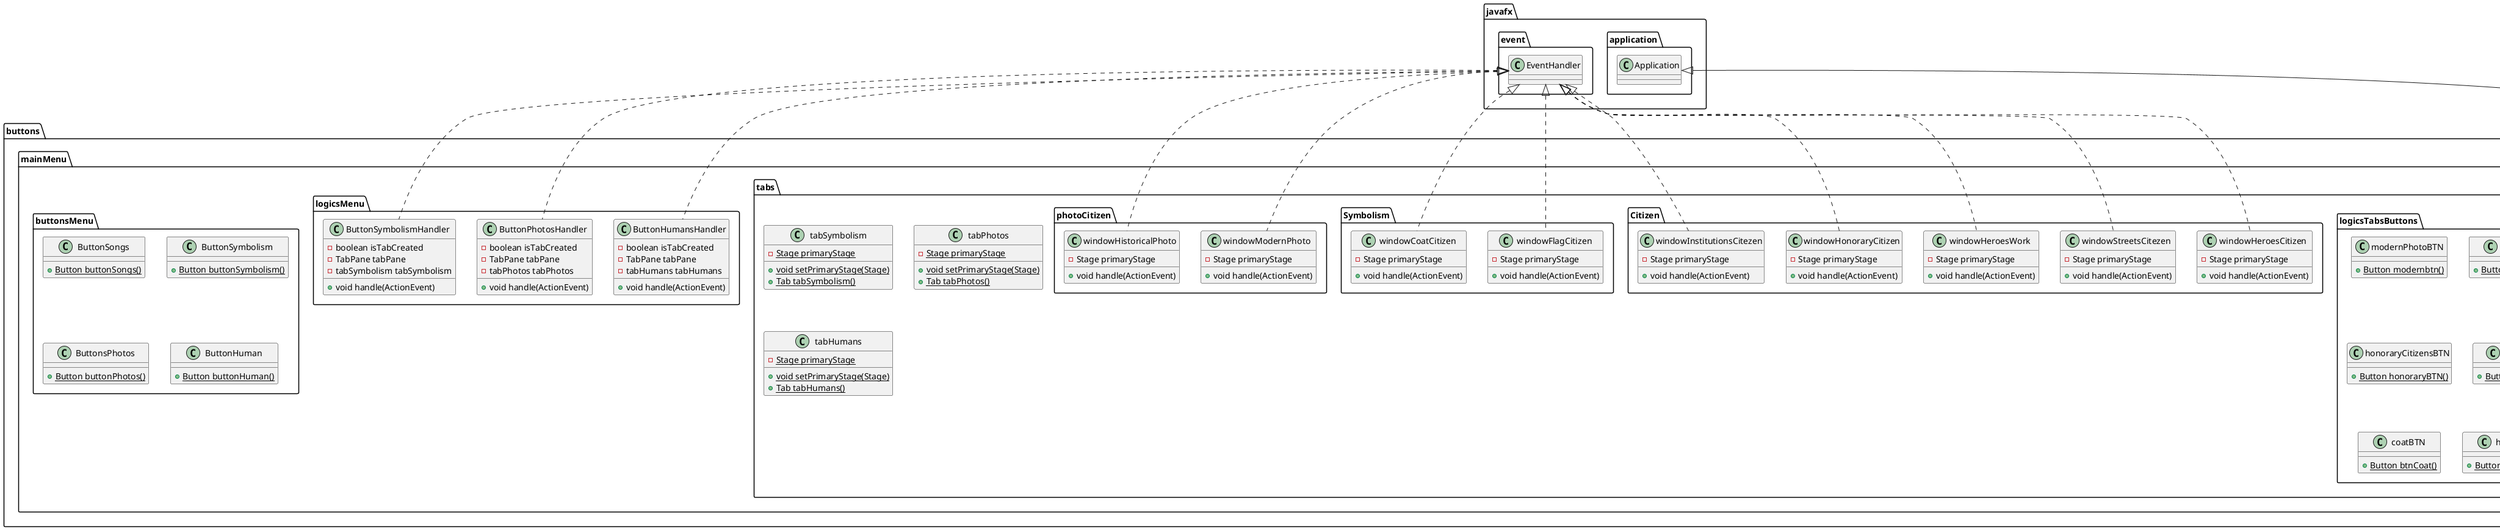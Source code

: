 @startuml
class buttons.mainMenu.tabs.logicsTabsButtons.modernPhotoBTN {
+ {static} Button modernbtn()
}

class buttons.mainMenu.logicsMenu.ButtonHumansHandler {
- boolean isTabCreated
- TabPane tabPane
- tabHumans tabHumans
+ void handle(ActionEvent)
}


class Main {
+ {static} void main(String[])
+ void start(Stage)
}

class buttons.mainMenu.tabs.Citizen.windowHeroesCitizen {
- Stage primaryStage
+ void handle(ActionEvent)
}


class buttons.mainMenu.buttonsMenu.ButtonSongs {
+ {static} Button buttonSongs()
}

class buttons.mainMenu.tabs.tabSymbolism {
- {static} Stage primaryStage
+ {static} void setPrimaryStage(Stage)
+ {static} Tab tabSymbolism()
}


class buttons.mainMenu.tabs.logicsTabsButtons.socialBTN {
+ {static} Button btnsocial()
}

class buttons.mainMenu.tabs.tabPhotos {
- {static} Stage primaryStage
+ {static} void setPrimaryStage(Stage)
+ {static} Tab tabPhotos()
}


class buttons.mainMenu.logicsMenu.ButtonPhotosHandler {
- boolean isTabCreated
- TabPane tabPane
- tabPhotos tabPhotos
+ void handle(ActionEvent)
}


class buttons.mainMenu.tabs.logicsTabsButtons.historicalPhotoBTN {
+ {static} Button hisoricalbtn()
}

class buttons.mainMenu.tabs.logicsTabsButtons.honoraryCitizensBTN {
+ {static} Button honoraryBTN()
}

class buttons.mainMenu.tabs.logicsTabsButtons.streetsBTN {
+ {static} Button btnsreets()
}

class buttons.mainMenu.tabs.Citizen.windowStreetsCitezen {
- Stage primaryStage
+ void handle(ActionEvent)
}


class buttons.mainMenu.tabs.Symbolism.windowFlagCitizen {
- Stage primaryStage
+ void handle(ActionEvent)
}


class buttons.mainMenu.tabs.logicsTabsButtons.institutionsBTN {
+ {static} Button btnInstitutions()
}

class buttons.mainMenu.logicsMenu.ButtonSymbolismHandler {
- boolean isTabCreated
- TabPane tabPane
- tabSymbolism tabSymbolism
+ void handle(ActionEvent)
}


class buttons.mainMenu.tabs.photoCitizen.windowModernPhoto {
- Stage primaryStage
+ void handle(ActionEvent)
}


class buttons.mainMenu.tabs.tabHumans {
- {static} Stage primaryStage
+ {static} void setPrimaryStage(Stage)
+ {static} Tab tabHumans()
}


class buttons.mainMenu.buttonsMenu.ButtonSymbolism {
+ {static} Button buttonSymbolism()
}

class buttons.mainMenu.tabs.Citizen.windowHeroesWork {
- Stage primaryStage
+ void handle(ActionEvent)
}


class buttons.mainMenu.tabs.Citizen.windowHonoraryCitizen {
- Stage primaryStage
+ void handle(ActionEvent)
}


class buttons.mainMenu.buttonsMenu.ButtonsPhotos {
+ {static} Button buttonPhotos()
}

class buttons.mainMenu.buttonsMenu.ButtonHuman {
+ {static} Button buttonHuman()
}

class buttons.mainMenu.tabs.logicsTabsButtons.coatBTN {
+ {static} Button btnCoat()
}

class buttons.mainMenu.tabs.Symbolism.windowCoatCitizen {
- Stage primaryStage
+ void handle(ActionEvent)
}


class buttons.mainMenu.tabs.logicsTabsButtons.heroesBTN {
+ {static} Button btnheroes()
}

class buttons.mainMenu.tabs.Citizen.windowInstitutionsCitezen {
- Stage primaryStage
+ void handle(ActionEvent)
}


class buttons.mainMenu.tabs.logicsTabsButtons.flagBTN {
+ {static} Button btnFlag()
}

class buttons.mainMenu.tabs.photoCitizen.windowHistoricalPhoto {
- Stage primaryStage
+ void handle(ActionEvent)
}




javafx.event.EventHandler <|.. buttons.mainMenu.logicsMenu.ButtonHumansHandler
javafx.application.Application <|-- Main
javafx.event.EventHandler <|.. buttons.mainMenu.tabs.Citizen.windowHeroesCitizen
javafx.event.EventHandler <|.. buttons.mainMenu.logicsMenu.ButtonPhotosHandler
javafx.event.EventHandler <|.. buttons.mainMenu.tabs.Citizen.windowStreetsCitezen
javafx.event.EventHandler <|.. buttons.mainMenu.tabs.Symbolism.windowFlagCitizen
javafx.event.EventHandler <|.. buttons.mainMenu.logicsMenu.ButtonSymbolismHandler
javafx.event.EventHandler <|.. buttons.mainMenu.tabs.photoCitizen.windowModernPhoto
javafx.event.EventHandler <|.. buttons.mainMenu.tabs.Citizen.windowHeroesWork
javafx.event.EventHandler <|.. buttons.mainMenu.tabs.Citizen.windowHonoraryCitizen
javafx.event.EventHandler <|.. buttons.mainMenu.tabs.Symbolism.windowCoatCitizen
javafx.event.EventHandler <|.. buttons.mainMenu.tabs.Citizen.windowInstitutionsCitezen
javafx.event.EventHandler <|.. buttons.mainMenu.tabs.photoCitizen.windowHistoricalPhoto
@enduml